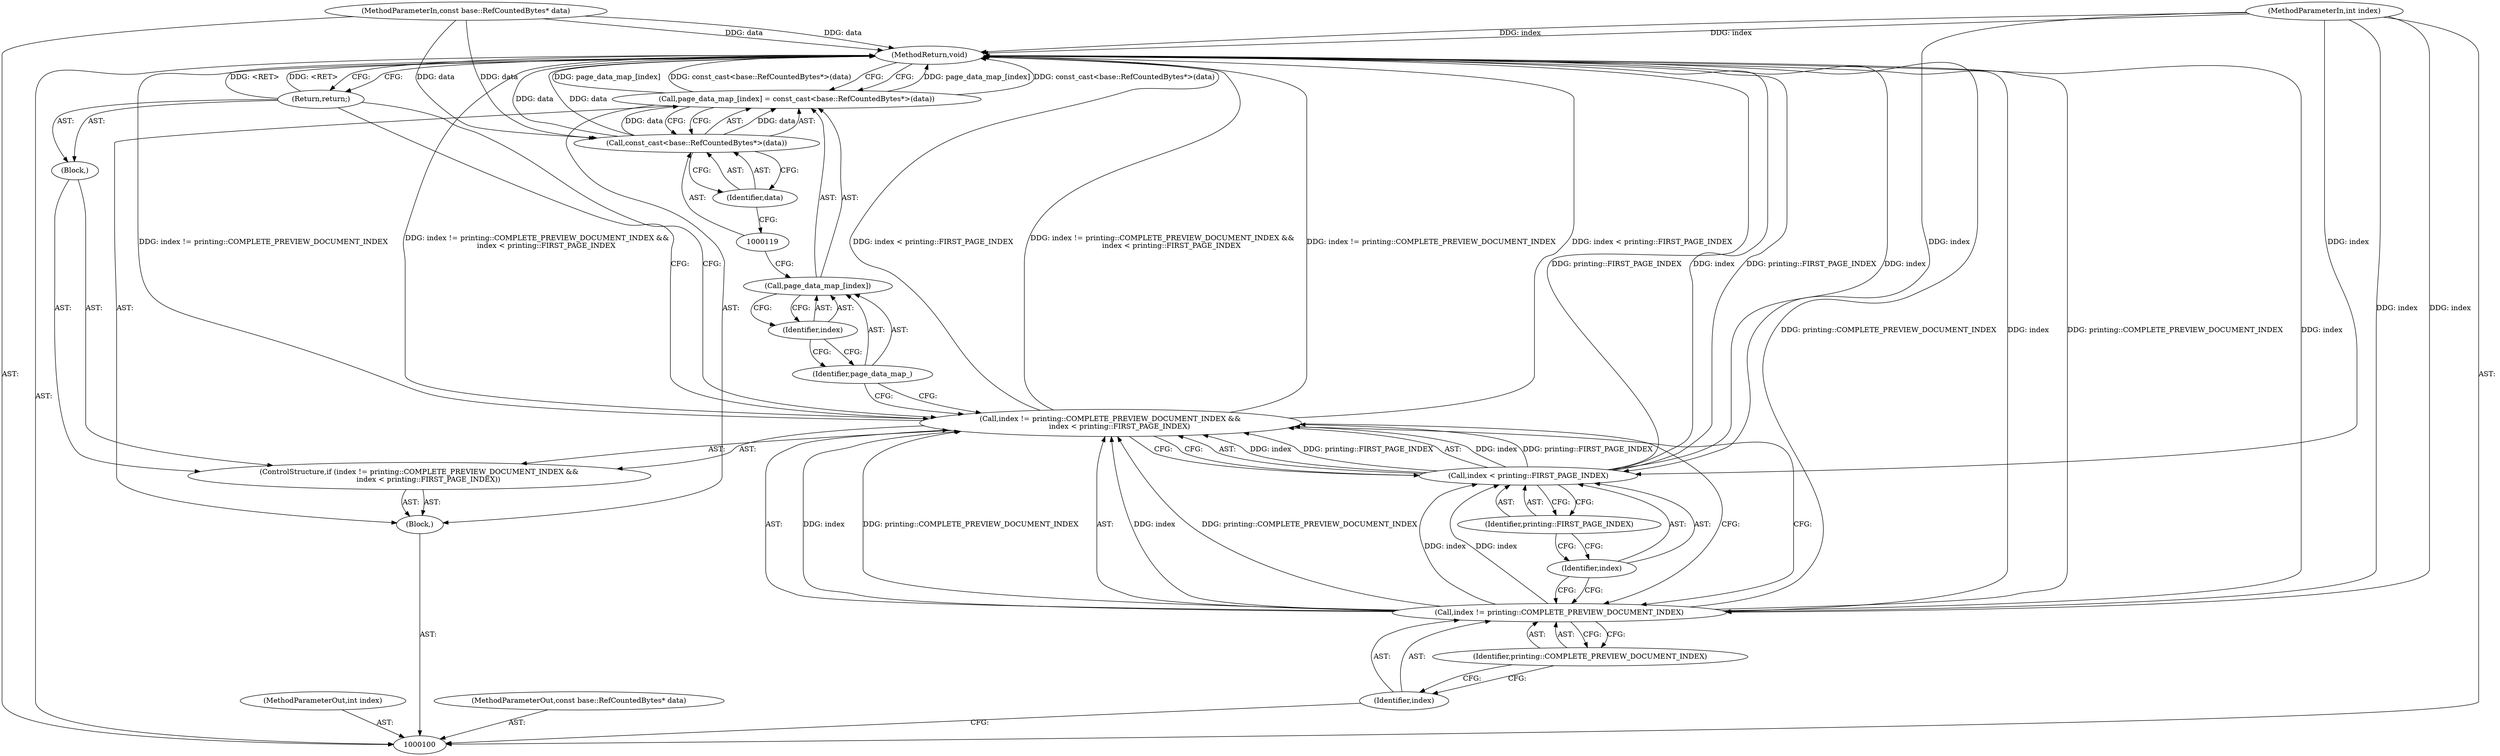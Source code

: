 digraph "1_Chrome_116d0963cadfbf55ef2ec3d13781987c4d80517a_5" {
"1000121" [label="(MethodReturn,void)"];
"1000101" [label="(MethodParameterIn,int index)"];
"1000157" [label="(MethodParameterOut,int index)"];
"1000102" [label="(MethodParameterIn,const base::RefCountedBytes* data)"];
"1000158" [label="(MethodParameterOut,const base::RefCountedBytes* data)"];
"1000103" [label="(Block,)"];
"1000108" [label="(Identifier,printing::COMPLETE_PREVIEW_DOCUMENT_INDEX)"];
"1000104" [label="(ControlStructure,if (index != printing::COMPLETE_PREVIEW_DOCUMENT_INDEX &&\n        index < printing::FIRST_PAGE_INDEX))"];
"1000105" [label="(Call,index != printing::COMPLETE_PREVIEW_DOCUMENT_INDEX &&\n        index < printing::FIRST_PAGE_INDEX)"];
"1000106" [label="(Call,index != printing::COMPLETE_PREVIEW_DOCUMENT_INDEX)"];
"1000107" [label="(Identifier,index)"];
"1000111" [label="(Identifier,printing::FIRST_PAGE_INDEX)"];
"1000112" [label="(Block,)"];
"1000109" [label="(Call,index < printing::FIRST_PAGE_INDEX)"];
"1000110" [label="(Identifier,index)"];
"1000113" [label="(Return,return;)"];
"1000117" [label="(Identifier,index)"];
"1000118" [label="(Call,const_cast<base::RefCountedBytes*>(data))"];
"1000114" [label="(Call,page_data_map_[index] = const_cast<base::RefCountedBytes*>(data))"];
"1000115" [label="(Call,page_data_map_[index])"];
"1000116" [label="(Identifier,page_data_map_)"];
"1000120" [label="(Identifier,data)"];
"1000121" -> "1000100"  [label="AST: "];
"1000121" -> "1000113"  [label="CFG: "];
"1000121" -> "1000114"  [label="CFG: "];
"1000106" -> "1000121"  [label="DDG: printing::COMPLETE_PREVIEW_DOCUMENT_INDEX"];
"1000106" -> "1000121"  [label="DDG: index"];
"1000105" -> "1000121"  [label="DDG: index != printing::COMPLETE_PREVIEW_DOCUMENT_INDEX &&\n        index < printing::FIRST_PAGE_INDEX"];
"1000105" -> "1000121"  [label="DDG: index != printing::COMPLETE_PREVIEW_DOCUMENT_INDEX"];
"1000105" -> "1000121"  [label="DDG: index < printing::FIRST_PAGE_INDEX"];
"1000114" -> "1000121"  [label="DDG: page_data_map_[index]"];
"1000114" -> "1000121"  [label="DDG: const_cast<base::RefCountedBytes*>(data)"];
"1000102" -> "1000121"  [label="DDG: data"];
"1000109" -> "1000121"  [label="DDG: printing::FIRST_PAGE_INDEX"];
"1000109" -> "1000121"  [label="DDG: index"];
"1000101" -> "1000121"  [label="DDG: index"];
"1000118" -> "1000121"  [label="DDG: data"];
"1000113" -> "1000121"  [label="DDG: <RET>"];
"1000101" -> "1000100"  [label="AST: "];
"1000101" -> "1000121"  [label="DDG: index"];
"1000101" -> "1000106"  [label="DDG: index"];
"1000101" -> "1000109"  [label="DDG: index"];
"1000157" -> "1000100"  [label="AST: "];
"1000102" -> "1000100"  [label="AST: "];
"1000102" -> "1000121"  [label="DDG: data"];
"1000102" -> "1000118"  [label="DDG: data"];
"1000158" -> "1000100"  [label="AST: "];
"1000103" -> "1000100"  [label="AST: "];
"1000104" -> "1000103"  [label="AST: "];
"1000114" -> "1000103"  [label="AST: "];
"1000108" -> "1000106"  [label="AST: "];
"1000108" -> "1000107"  [label="CFG: "];
"1000106" -> "1000108"  [label="CFG: "];
"1000104" -> "1000103"  [label="AST: "];
"1000105" -> "1000104"  [label="AST: "];
"1000112" -> "1000104"  [label="AST: "];
"1000105" -> "1000104"  [label="AST: "];
"1000105" -> "1000106"  [label="CFG: "];
"1000105" -> "1000109"  [label="CFG: "];
"1000106" -> "1000105"  [label="AST: "];
"1000109" -> "1000105"  [label="AST: "];
"1000113" -> "1000105"  [label="CFG: "];
"1000116" -> "1000105"  [label="CFG: "];
"1000105" -> "1000121"  [label="DDG: index != printing::COMPLETE_PREVIEW_DOCUMENT_INDEX &&\n        index < printing::FIRST_PAGE_INDEX"];
"1000105" -> "1000121"  [label="DDG: index != printing::COMPLETE_PREVIEW_DOCUMENT_INDEX"];
"1000105" -> "1000121"  [label="DDG: index < printing::FIRST_PAGE_INDEX"];
"1000106" -> "1000105"  [label="DDG: index"];
"1000106" -> "1000105"  [label="DDG: printing::COMPLETE_PREVIEW_DOCUMENT_INDEX"];
"1000109" -> "1000105"  [label="DDG: index"];
"1000109" -> "1000105"  [label="DDG: printing::FIRST_PAGE_INDEX"];
"1000106" -> "1000105"  [label="AST: "];
"1000106" -> "1000108"  [label="CFG: "];
"1000107" -> "1000106"  [label="AST: "];
"1000108" -> "1000106"  [label="AST: "];
"1000110" -> "1000106"  [label="CFG: "];
"1000105" -> "1000106"  [label="CFG: "];
"1000106" -> "1000121"  [label="DDG: printing::COMPLETE_PREVIEW_DOCUMENT_INDEX"];
"1000106" -> "1000121"  [label="DDG: index"];
"1000106" -> "1000105"  [label="DDG: index"];
"1000106" -> "1000105"  [label="DDG: printing::COMPLETE_PREVIEW_DOCUMENT_INDEX"];
"1000101" -> "1000106"  [label="DDG: index"];
"1000106" -> "1000109"  [label="DDG: index"];
"1000107" -> "1000106"  [label="AST: "];
"1000107" -> "1000100"  [label="CFG: "];
"1000108" -> "1000107"  [label="CFG: "];
"1000111" -> "1000109"  [label="AST: "];
"1000111" -> "1000110"  [label="CFG: "];
"1000109" -> "1000111"  [label="CFG: "];
"1000112" -> "1000104"  [label="AST: "];
"1000113" -> "1000112"  [label="AST: "];
"1000109" -> "1000105"  [label="AST: "];
"1000109" -> "1000111"  [label="CFG: "];
"1000110" -> "1000109"  [label="AST: "];
"1000111" -> "1000109"  [label="AST: "];
"1000105" -> "1000109"  [label="CFG: "];
"1000109" -> "1000121"  [label="DDG: printing::FIRST_PAGE_INDEX"];
"1000109" -> "1000121"  [label="DDG: index"];
"1000109" -> "1000105"  [label="DDG: index"];
"1000109" -> "1000105"  [label="DDG: printing::FIRST_PAGE_INDEX"];
"1000106" -> "1000109"  [label="DDG: index"];
"1000101" -> "1000109"  [label="DDG: index"];
"1000110" -> "1000109"  [label="AST: "];
"1000110" -> "1000106"  [label="CFG: "];
"1000111" -> "1000110"  [label="CFG: "];
"1000113" -> "1000112"  [label="AST: "];
"1000113" -> "1000105"  [label="CFG: "];
"1000121" -> "1000113"  [label="CFG: "];
"1000113" -> "1000121"  [label="DDG: <RET>"];
"1000117" -> "1000115"  [label="AST: "];
"1000117" -> "1000116"  [label="CFG: "];
"1000115" -> "1000117"  [label="CFG: "];
"1000118" -> "1000114"  [label="AST: "];
"1000118" -> "1000120"  [label="CFG: "];
"1000119" -> "1000118"  [label="AST: "];
"1000120" -> "1000118"  [label="AST: "];
"1000114" -> "1000118"  [label="CFG: "];
"1000118" -> "1000121"  [label="DDG: data"];
"1000118" -> "1000114"  [label="DDG: data"];
"1000102" -> "1000118"  [label="DDG: data"];
"1000114" -> "1000103"  [label="AST: "];
"1000114" -> "1000118"  [label="CFG: "];
"1000115" -> "1000114"  [label="AST: "];
"1000118" -> "1000114"  [label="AST: "];
"1000121" -> "1000114"  [label="CFG: "];
"1000114" -> "1000121"  [label="DDG: page_data_map_[index]"];
"1000114" -> "1000121"  [label="DDG: const_cast<base::RefCountedBytes*>(data)"];
"1000118" -> "1000114"  [label="DDG: data"];
"1000115" -> "1000114"  [label="AST: "];
"1000115" -> "1000117"  [label="CFG: "];
"1000116" -> "1000115"  [label="AST: "];
"1000117" -> "1000115"  [label="AST: "];
"1000119" -> "1000115"  [label="CFG: "];
"1000116" -> "1000115"  [label="AST: "];
"1000116" -> "1000105"  [label="CFG: "];
"1000117" -> "1000116"  [label="CFG: "];
"1000120" -> "1000118"  [label="AST: "];
"1000120" -> "1000119"  [label="CFG: "];
"1000118" -> "1000120"  [label="CFG: "];
}
